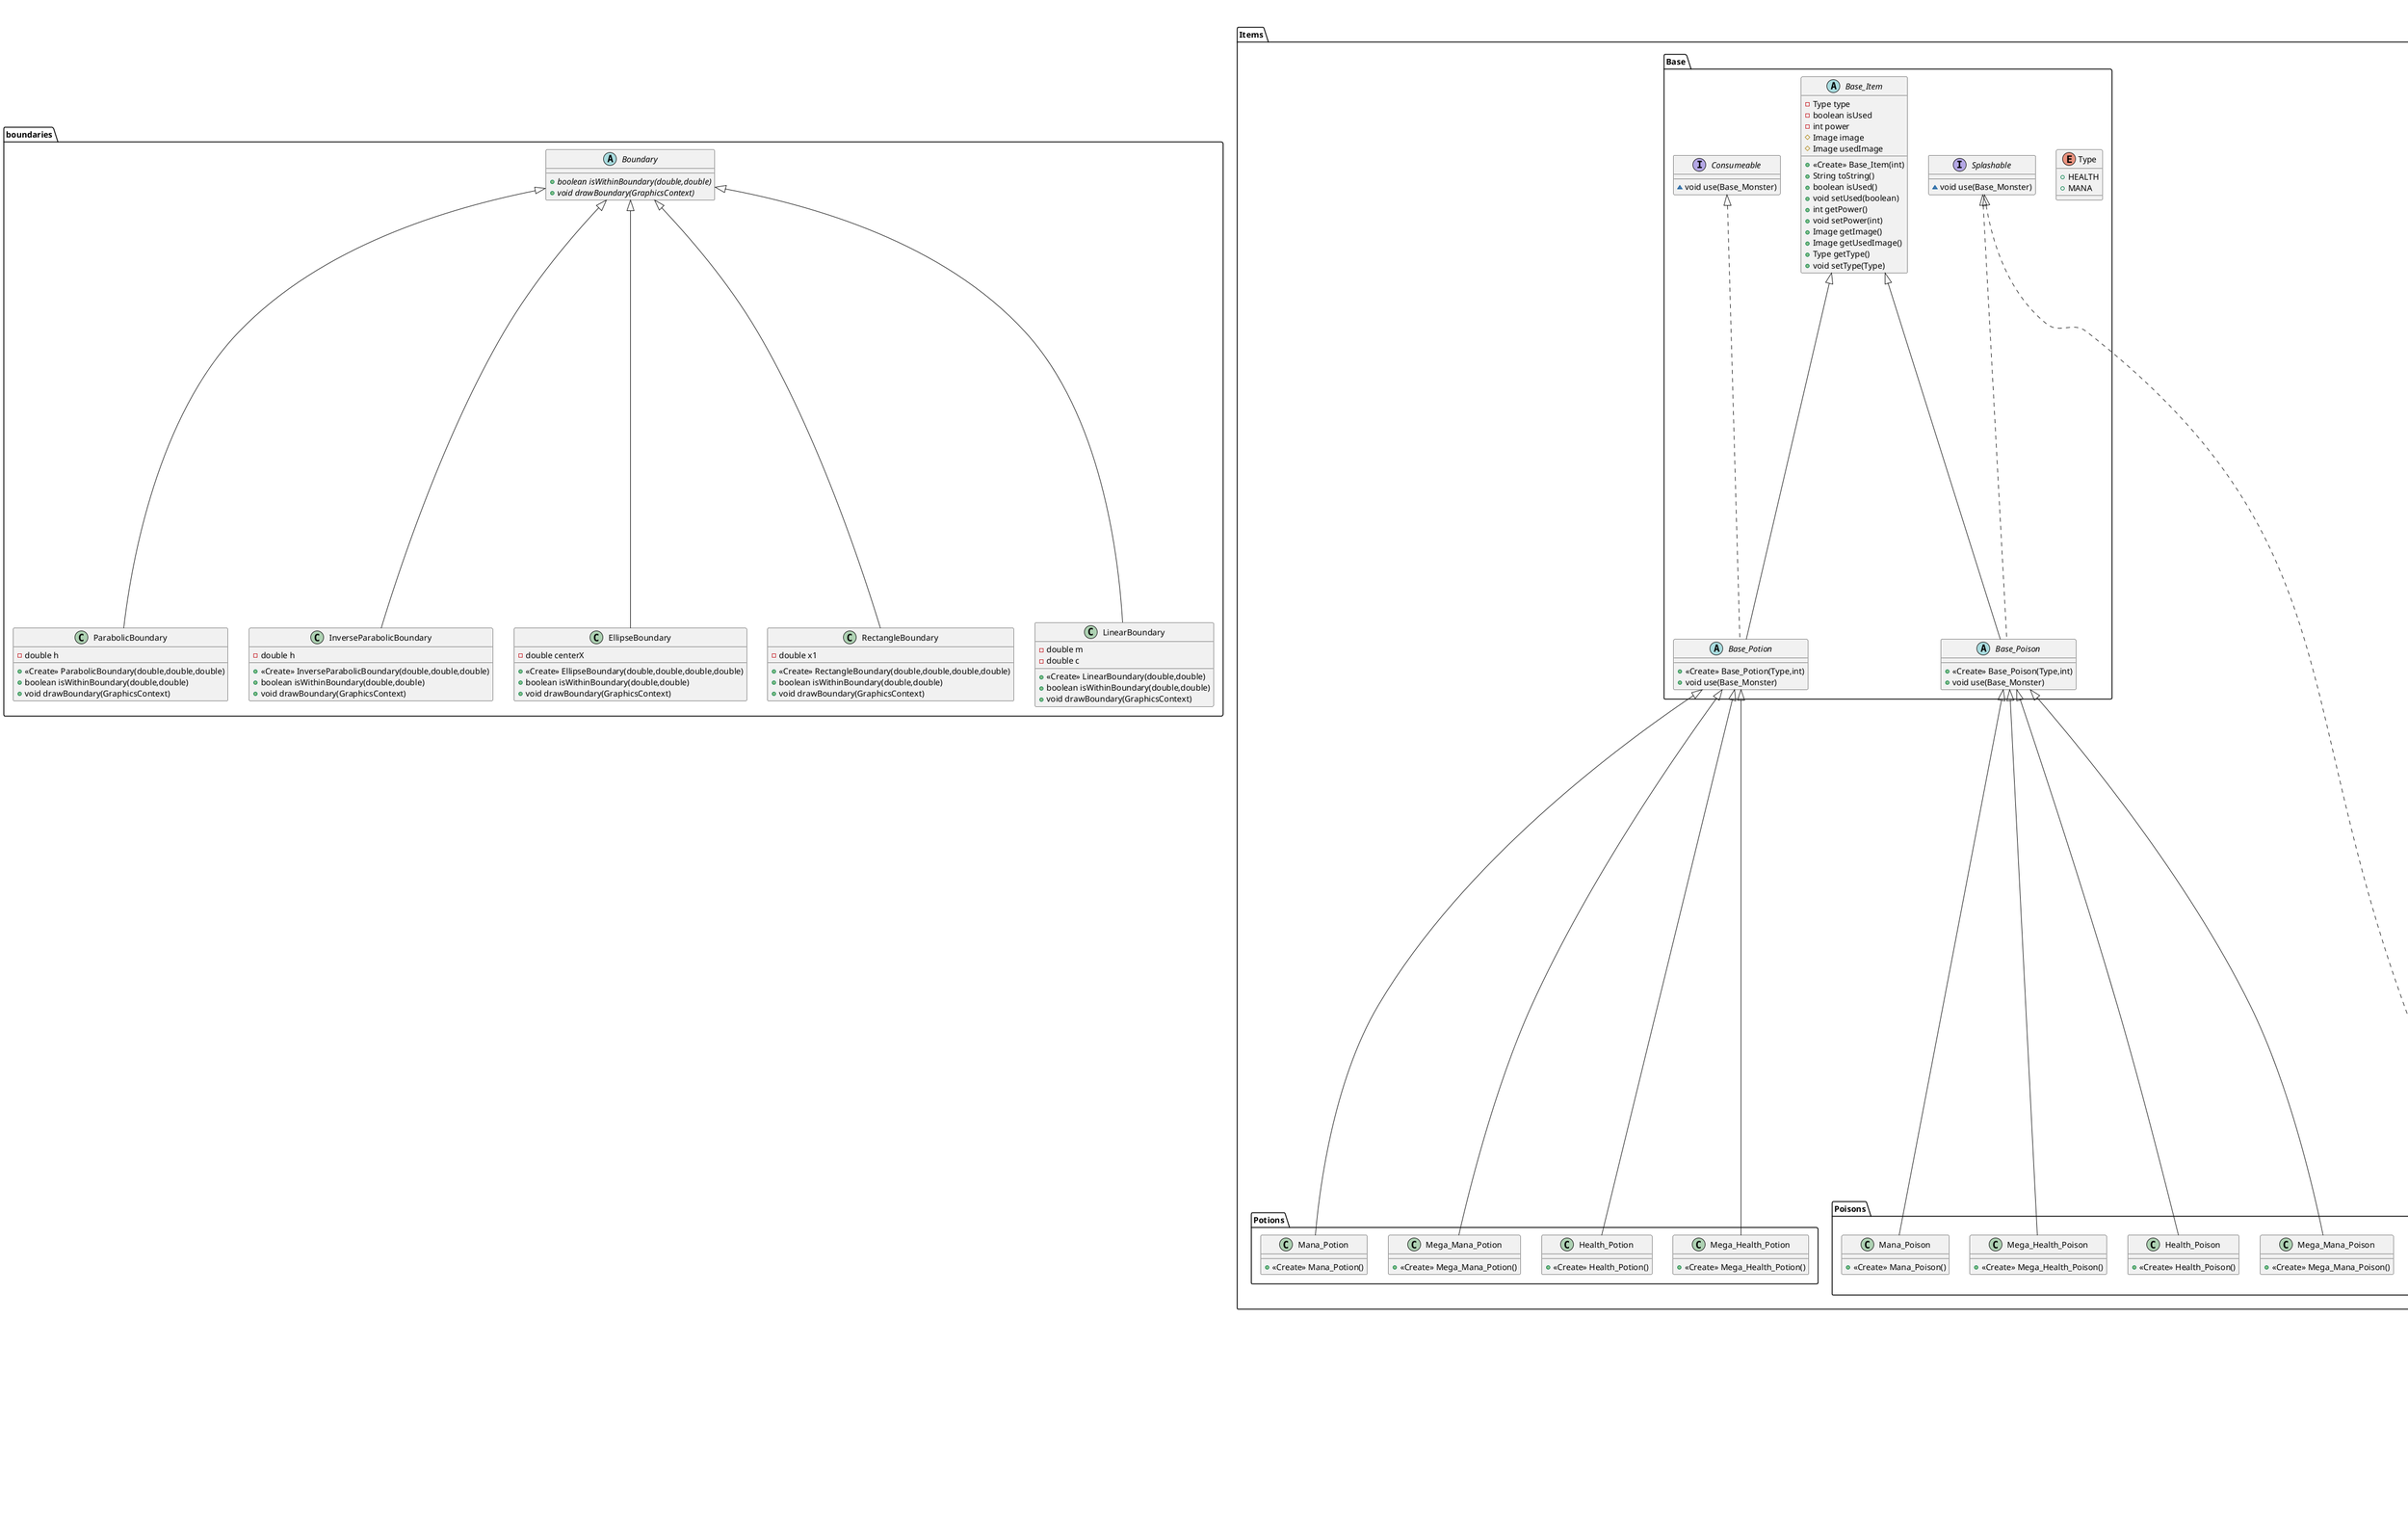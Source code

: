 @startuml
class boundaries.RectangleBoundary {
- double x1
+ <<Create>> RectangleBoundary(double,double,double,double)
+ boolean isWithinBoundary(double,double)
+ void drawBoundary(GraphicsContext)
}


class Items.Poisons.Mega_Health_Poison {
+ <<Create>> Mega_Health_Poison()
}

class entities.Player.Rocket {
- Image rocket
- Image purple_rocket
- Image red_rocket
+ <<Create>> Rocket(double,double,String)
+ void reset()
+ void setRocket(String)
}


class gui.battle.InventoryPane {
# {static} InventoryPane instance
+ <<Create>> InventoryPane()
+ void init()
+ void handleItem(Base_Item)
+ void handleHover(Base_Item)
+ {static} InventoryPane getInstance()
+ void update()
+ void resetItem()
}


class gui.MapTransitionPane {
- ArrayList<Text> dots
- int dotSize
- Text loading
- MediaPlayer mediaPlayer
+ <<Create>> MapTransitionPane()
+ void initializeDot()
+ void updateDots()
+ void setDotAnimation()
+ void playMusic()
}


enum Items.Base.Type {
+  HEALTH
+  MANA
}

class entities.Player.My_Monster {
- ArrayList<Base_Monster> monsters
- int MAX_MONSTER
+ <<Create>> My_Monster()
+ void addMonster(Base_Monster)
+ ArrayList<Base_Monster> getMonsters()
}


class entities.Monster.Fai {
- Image img
+ <<Create>> Fai(int,int,boolean)
+ boolean attack(Base_Monster)
+ String getAttack()
+ boolean unique_ability(Base_Monster)
+ String getUnique()
}


enum entities.Monster.Abilities.Elements {
+  MACHINE
+  ALIEN
+  EARTHLINGS
}

class gui.battle.BattlePane {
# {static} BattlePane instance
# Thread battleLoop
# boolean gameEnd
- AtomicBoolean isBossTurnStarted
# Boolean turn
# ActionPane actionPane
# BattleFieldPane battleFieldPane
# InventoryPane inventoryPane
# MonsterPane monsterPane
- int cellWidth
- int cellHeight
- MediaPlayer mediaPlayer
+ <<Create>> BattlePane()
+ void init()
+ void startBattle()
+ void endBattle(Boolean)
+ void draw()
+ void update()
+ void checkGameState()
+ void startBossTurn()
+ void setPlayerTurn(Boolean)
+ void playMusic()
+ {static} BattlePane getInstance()
+ {static} void setInstance(BattlePane)
+ Thread getBattleLoop()
+ void setBattleLoop(Thread)
+ boolean isGameEnd()
+ void setGameEnd(boolean)
+ Boolean getTurn()
+ void setTurn(Boolean)
+ ActionPane getActionPane()
+ void setActionPane(ActionPane)
+ BattleFieldPane getBattleFieldPane()
+ void setBattleFieldPane(BattleFieldPane)
+ InventoryPane getInventoryPane()
+ void setInventoryPane(InventoryPane)
+ MonsterPane getMonsterPane()
+ void setMonsterPane(MonsterPane)
+ int getCellWidth()
+ void setCellWidth(int)
+ int getCellHeight()
+ void setCellHeight(int)
}


class gui.RocketPane {
- int BTN_WIDTH
- int BTN_HEIGHT
- Button confirmBtn
- Button cancelBtn
- Text Title
- Image BgImage
+ <<Create>> RocketPane()
+ void init()
+ void createTitle()
+ void initializeButtons()
+ void confirmLaunch()
+ void cancelLaunch()
}


interface Items.Base.Splashable {
~ void use(Base_Monster)
}

class map.MapPlanet3 {
- Image component
- {static} Boolean isCleared
+ <<Create>> MapPlanet3()
+ boolean checkBoundary(double,double)
+ void drawBoundary(GraphicsContext)
+ void draw(GraphicsContext)
+ Boolean isCleared()
+ void setIsCleared(Boolean)
}


class main.Main {
- Stage primaryStage
- {static} Main instance
+ void start(Stage)
+ void changeScene(Pane,Boolean)
+ {static} void changeSceneStatic(Pane,Boolean)
+ {static} void fadeAudio(MediaPlayer,int)
+ {static} void main(String[])
+ Main getInstance()
}


class Items.Potions.Mega_Mana_Potion {
+ <<Create>> Mega_Mana_Potion()
}

class Items.Poisons.Mana_Poison {
+ <<Create>> Mana_Poison()
}

class entities.Player.Player {
- {static} String name
- {static} My_Monster my_monster
- {static} Inventory inventory
- {static} int ACTION_POINT
- {static} int Used_Point
- {static} Player player
- {static} int width
- {static} int height
- {static} Image imgRight
- {static} Image imgLeft
- {static} double newX
- {static} Rectangle playerRect
- {static} Base_Monster activeMonster
+ <<Create>> Player(String,double,double,double,double)
+ void update()
+ void movePlayer()
+ void draw(GraphicsContext)
+ void drawBoundary(GraphicsContext)
+ void createEntitiesBound()
+ {static} String getName()
+ {static} My_Monster getMy_monster()
+ {static} Inventory getInventory()
+ {static} int getACTION_POINT()
+ {static} int getUsed_Point()
+ {static} void setUsed_Point(int)
+ {static} Player getPlayer()
+ {static} Base_Monster getActiveMonster()
+ {static} void setActiveMonster(Base_Monster)
}


interface entities.Monster.Abilities.Unique_Ability {
~ boolean unique_ability(Base_Monster)
~ String getUnique()
}

abstract class Items.Base.Base_Potion {
+ <<Create>> Base_Potion(Type,int)
+ void use(Base_Monster)
}

abstract class map.GameMap {
# Boundary boundary
# Sprite boss
# Rocket rocket
# double initialX
# {static} Boolean earthIsCleared
+ {abstract}boolean checkBoundary(double,double)
+ Boundary getBoundary()
+ {abstract}void drawBoundary(GraphicsContext)
+ void draw(GraphicsContext)
+ void setBoss(Sprite)
+ Sprite getBoss()
+ void resetBoss()
+ Rocket getRocket()
+ void setPlayerPosition(double,double)
+ void resetPlayerPosition()
+ void setInitialPosition(double,double)
+ {abstract}void setIsCleared(Boolean)
+ {abstract}Boolean isCleared()
+ {static} Boolean gameCleared()
}


abstract class Items.Base.Base_Poison {
+ <<Create>> Base_Poison(Type,int)
+ void use(Base_Monster)
}

class boundaries.LinearBoundary {
- double m
- double c
+ <<Create>> LinearBoundary(double,double)
+ boolean isWithinBoundary(double,double)
+ void drawBoundary(GraphicsContext)
}


class gui.battle.MonsterDetail {
# Text monsterName
# Text monsterDamage
# Text monsterDef
# Text monsterHp
# Text monsterMana
+ <<Create>> MonsterDetail(String,String,String,String,String)
+ void setMonsterName(String)
+ void setMonsterDamage(String)
+ void setMonsterDef(String)
+ void setMonsterHp(String)
+ void setMonsterMana(String)
}


class Items.Potions.Mana_Potion {
+ <<Create>> Mana_Potion()
}

class Items.Poisons.Mega_Mana_Poison {
+ <<Create>> Mega_Mana_Poison()
}

abstract class boundaries.Boundary {
+ {abstract}boolean isWithinBoundary(double,double)
+ {abstract}void drawBoundary(GraphicsContext)
}

class map.MapPlanet2 {
- Image tree
- Image tree_Rock
- Boundary boundary2
- {static} Boolean isCleared
+ <<Create>> MapPlanet2()
+ boolean checkBoundary(double,double)
+ void drawBoundary(GraphicsContext)
+ void draw(GraphicsContext)
+ Boolean isCleared()
+ void setIsCleared(Boolean)
}


class Items.Potions.Mega_Health_Potion {
+ <<Create>> Mega_Health_Potion()
}

abstract class Items.Base.Base_Item {
- Type type
- boolean isUsed
- int power
# Image image
# Image usedImage
+ <<Create>> Base_Item(int)
+ String toString()
+ boolean isUsed()
+ void setUsed(boolean)
+ int getPower()
+ void setPower(int)
+ Image getImage()
+ Image getUsedImage()
+ Type getType()
+ void setType(Type)
}


class entities.Player.Inventory {
- ArrayList<Base_Item> Items
- int MAX_ITEMS
+ <<Create>> Inventory()
+ void addItem(Base_Item)
+ void deleteUsedItem()
+ ArrayList<Base_Item> getItems()
}


class inputs.KeyboardInputs {
+ boolean up
+ void handle(KeyEvent)
}


class boundaries.ParabolicBoundary {
- double h
+ <<Create>> ParabolicBoundary(double,double,double)
+ boolean isWithinBoundary(double,double)
+ void drawBoundary(GraphicsContext)
}


class gui.battle.ActionPane {
# {static} ActionPane instance
# Text actionText
# Text itemDetail
- Text actionPoint
# ImageView attackButton
# ImageView GuardButton
# ImageView UniqueButton
# MonsterDetail monsterDetail
- Base_Monster boss
- int cellHeight
- int cellWidth
+ <<Create>> ActionPane()
+ void init()
+ void createText()
+ void createButton()
+ void createActionPoint()
+ void handleHover(Base_Monster,String)
+ void handleAttack()
+ void handleGuard()
+ void handleUnique()
+ void update()
+ void setItemDetail(String)
+ void setMonsterDetail(MonsterDetail)
+ void setActionText(String)
+ {static} ActionPane getInstance()
}


class map.MapBlackHole {
+ <<Create>> MapBlackHole()
+ boolean checkBoundary(double,double)
+ void drawBoundary(GraphicsContext)
+ Boolean isCleared()
+ void setIsCleared(Boolean)
}

class gui.MapPane {
- {static} MapPane instance
- Thread gameLoop
- boolean running
+ {static} KeyboardInputs keyHandler
- Boolean Battle
- Canvas canvas
- GraphicsContext gc
- Player player
- {static} GameMap gameMap
- MediaPlayer mediaPlayer
+ <<Create>> MapPane()
- void update()
- void draw()
+ void handleCollideWithRocket()
+ void handleCollideWithBoss()
- void init()
+ {static} void generateGameMap()
+ void createGameLoop()
+ void playMusic()
+ void stopMusic()
+ Boolean getBattle()
+ void setBattle(Boolean)
+ Canvas getCanvas()
+ void setCanvas(Canvas)
+ GraphicsContext getGc()
+ void setGc(GraphicsContext)
+ void setPlayer(Player)
+ {static} GameMap getGameMap()
+ {static} MapPane getInstance()
+ void setGameLoopState(boolean)
}


interface Items.Base.Consumeable {
~ void use(Base_Monster)
}

class entities.Sprite {
- double x
- double y
- double width
- double height
- double speed
- Image image
- Image[] frames
- ImageView imageView
- AnimationTimer timer
+ <<Create>> Sprite(double,double,double,double,double,Image)
+ void move(double,double)
+ boolean isColliding(Sprite)
+ double getSpeed()
+ double getX()
+ void setX(double)
+ double getY()
+ void setY(double)
+ double getWidth()
+ void setWidth(double)
+ double getHeight()
+ void setHeight(double)
+ void setSpeed(double)
+ void setImage(Image)
+ Image getImage()
}


class Items.Potions.Health_Potion {
+ <<Create>> Health_Potion()
}

class entities.Monster.Faith {
- Image img
+ <<Create>> Faith(int,int)
+ boolean attack(Base_Monster)
+ String getAttack()
+ boolean guard(Base_Monster)
+ String getGuard()
+ boolean unique_ability(Base_Monster)
+ String getUnique()
}


class map.MapEarth {
+ <<Create>> MapEarth()
+ boolean checkBoundary(double,double)
+ void drawBoundary(GraphicsContext)
+ Boolean isCleared()
+ void setIsCleared(Boolean)
}

abstract class entities.Monster.Base_Monster {
- String name
- Elements element
- int maxHp
- int hp
- int maxMana
- int mana
- int baseDmg
- int dmg
- int baseDef
- int def
- int manaReg
- boolean owned
- Image special_img
- Image dead_img
- Image idle_ally_img
- Image idle_battle_img
- Image special_ally_img
+ <<Create>> Base_Monster(String,Elements,int,int,int,int,int,boolean,double,double,double,double,double,Image)
+ boolean isDead()
+ {static} String toString(String,String,int,String)
+ {static} String Choose_Boss_Ability(Base_Monster)
+ String getName()
+ int getMaxHp()
+ void setMaxHp(int)
+ int getHp()
+ void setHp(int)
+ int getMaxMana()
+ void setMaxMana(int)
+ int getMana()
+ void setMana(int)
+ int getDmg()
+ void setDmg(int)
+ int getDef()
+ void setDef(int)
+ int getBaseDmg()
+ void setBaseDmg(int)
+ int getBaseDef()
+ void setBaseDef(int)
+ int getManaReg()
+ void setManaReg(int)
+ boolean isOwned()
+ Image getSpecial_img()
+ void setSpecial_img(String)
+ Image getDead_img()
+ void setDead_img(String)
+ Image getIdle_ally_img()
+ void setIdle_ally_img(String)
+ Image getIdle_battle_img()
+ void setIdle_battle_img(String)
+ Image getSpecial_ally_img()
+ void setSpecial_ally_img(String)
+ void startTurn()
}


interface entities.Monster.Abilities.Guardable {
~ boolean guard(Base_Monster)
~ String getGuard()
}

class boundaries.InverseParabolicBoundary {
- double h
+ <<Create>> InverseParabolicBoundary(double,double,double)
+ boolean isWithinBoundary(double,double)
+ void drawBoundary(GraphicsContext)
}


class boundaries.EllipseBoundary {
- double centerX
+ <<Create>> EllipseBoundary(double,double,double,double)
+ boolean isWithinBoundary(double,double)
+ void drawBoundary(GraphicsContext)
}


class entities.Monster.TU_Force {
- Image img
- Image single_img
+ <<Create>> TU_Force(int,int,boolean)
+ boolean attack(Base_Monster)
+ String getAttack()
+ boolean unique_ability(Base_Monster)
+ String getUnique()
+ Image getSingle_img()
}


class gui.CongratulationPane {
+ <<Create>> CongratulationPane()
}

class Items.Poisons.Stunt_Gadget {
- Image image
+ void use(Base_Monster)
+ Image getImage()
}


class entities.Monster.Chatrin {
- Image img
+ <<Create>> Chatrin(int,int)
+ boolean attack(Base_Monster)
+ String getAttack()
+ boolean guard(Base_Monster)
+ String getGuard()
+ boolean unique_ability(Base_Monster)
+ String getUnique()
}


interface entities.Monster.Abilities.Attackable {
~ boolean attack(Base_Monster)
~ String getAttack()
}

class gui.battle.BattleFieldPane {
# {static} BattleFieldPane instance
# Base_Monster myMonster
# Base_Monster enemyMonster
# MonsterDetail myMonsterDetail
# MonsterDetail enemyMonsterDetail
- Canvas battleCanvas
- GraphicsContext gc
- Text battleLog
- Image activeMonsterImage
- Image enemyMonsterImage
- double activeMonsterPosX
- double activeMonsterPosY
- double bossPosX
- double bossPosY
- long lastLogTime
+ <<Create>> BattleFieldPane()
+ void init()
+ void createMonsterDetail()
+ void update()
+ void draw()
+ void handleBattle(String)
+ void setMyMonster(Base_Monster)
+ void setMyMonsterDetail(MonsterDetail)
+ Image getActiveMonsterImage()
+ void setActiveMonsterImage(Image)
+ Image getEnemyMonsterImage()
+ void setEnemyMonsterImage(Image)
+ {static} BattleFieldPane getInstance()
+ {static} void setInstance(BattleFieldPane)
+ Base_Monster getMyMonster()
+ Base_Monster getEnemyMonster()
+ void setEnemyMonster(Base_Monster)
+ MonsterDetail getMyMonsterDetail()
+ MonsterDetail getEnemyMonsterDetail()
+ void setEnemyMonsterDetail(MonsterDetail)
+ Canvas getBattleCanvas()
+ void setBattleCanvas(Canvas)
+ GraphicsContext getGc()
+ void setGc(GraphicsContext)
+ Text getBattleLog()
+ void setBattleLog(Text)
}


class gui.StartPane {
- int BTN_WIDTH
- int BTN_HEIGHT
- MediaPlayer mediaPlayer
+ <<Create>> StartPane()
+ void initializeTitle()
+ void initilizeStartBtn()
+ void initilizeExitBtn()
+ void playMusic()
}


class map.MapPlanet1 {
- Boundary boundary2
- {static} Boolean isCleared
+ <<Create>> MapPlanet1()
+ boolean checkBoundary(double,double)
+ void drawBoundary(GraphicsContext)
+ Boolean isCleared()
+ void setIsCleared(Boolean)
}


class Items.Poisons.Health_Poison {
+ <<Create>> Health_Poison()
}

class gui.MapSelectPane {
+ {static} String mapName
+ <<Create>> MapSelectPane()
+ void initializePlanet()
- ImageView createPlanetView(String,int,int,VPos,String)
- ImageView createPlanetView(String,int,int,VPos,HPos,String)
- void addPlanetClickHandler(ImageView,String)
}


class entities.Monster.Fei {
- Image img
+ <<Create>> Fei(int,int,boolean)
+ boolean unique_ability(Base_Monster)
+ String getUnique()
}


class gui.battle.MonsterPane {
# {static} MonsterPane instance
+ <<Create>> MonsterPane()
+ void init()
+ void update()
+ void handleHover(Base_Monster)
+ void handleOnClick(Base_Monster)
+ {static} MonsterPane getInstance()
}




boundaries.Boundary <|-- boundaries.RectangleBoundary
Items.Base.Base_Poison <|-- Items.Poisons.Mega_Health_Poison
entities.Sprite <|-- entities.Player.Rocket
gui.battle.GridPane <|-- gui.battle.InventoryPane
gui.Pane <|-- gui.MapTransitionPane
entities.Monster.Abilities.Attackable <|.. entities.Monster.Fai
entities.Monster.Abilities.Unique_Ability <|.. entities.Monster.Fai
entities.Monster.Base_Monster <|-- entities.Monster.Fai
gui.battle.GridPane <|-- gui.battle.BattlePane
gui.GridPane <|-- gui.RocketPane
map.GameMap <|-- map.MapPlanet3
javafx.application.Application <|-- main.Main
Items.Base.Base_Potion <|-- Items.Potions.Mega_Mana_Potion
Items.Base.Base_Poison <|-- Items.Poisons.Mana_Poison
entities.Sprite <|-- entities.Player.Player
Items.Base.Consumeable <|.. Items.Base.Base_Potion
Items.Base.Base_Item <|-- Items.Base.Base_Potion
Items.Base.Splashable <|.. Items.Base.Base_Poison
Items.Base.Base_Item <|-- Items.Base.Base_Poison
boundaries.Boundary <|-- boundaries.LinearBoundary
javafx.scene.layout.VBox <|-- gui.battle.MonsterDetail
Items.Base.Base_Potion <|-- Items.Potions.Mana_Potion
Items.Base.Base_Poison <|-- Items.Poisons.Mega_Mana_Poison
map.GameMap <|-- map.MapPlanet2
Items.Base.Base_Potion <|-- Items.Potions.Mega_Health_Potion
javafx.event.EventHandler <|.. inputs.KeyboardInputs
boundaries.Boundary <|-- boundaries.ParabolicBoundary
gui.battle.GridPane <|-- gui.battle.ActionPane
map.GameMap <|-- map.MapBlackHole
gui.StackPane <|-- gui.MapPane
Items.Base.Base_Potion <|-- Items.Potions.Health_Potion
entities.Monster.Abilities.Attackable <|.. entities.Monster.Faith
entities.Monster.Abilities.Guardable <|.. entities.Monster.Faith
entities.Monster.Abilities.Unique_Ability <|.. entities.Monster.Faith
entities.Monster.Base_Monster <|-- entities.Monster.Faith
map.GameMap <|-- map.MapEarth
entities.Sprite <|-- entities.Monster.Base_Monster
boundaries.Boundary <|-- boundaries.InverseParabolicBoundary
boundaries.Boundary <|-- boundaries.EllipseBoundary
entities.Monster.Abilities.Attackable <|.. entities.Monster.TU_Force
entities.Monster.Abilities.Unique_Ability <|.. entities.Monster.TU_Force
entities.Monster.Base_Monster <|-- entities.Monster.TU_Force
gui.Pane <|-- gui.CongratulationPane
Items.Base.Splashable <|.. Items.Poisons.Stunt_Gadget
entities.Monster.Abilities.Attackable <|.. entities.Monster.Chatrin
entities.Monster.Abilities.Guardable <|.. entities.Monster.Chatrin
entities.Monster.Abilities.Unique_Ability <|.. entities.Monster.Chatrin
entities.Monster.Base_Monster <|-- entities.Monster.Chatrin
gui.battle.Pane <|-- gui.battle.BattleFieldPane
gui.BorderPane <|-- gui.StartPane
map.GameMap <|-- map.MapPlanet1
Items.Base.Base_Poison <|-- Items.Poisons.Health_Poison
gui.GridPane <|-- gui.MapSelectPane
entities.Monster.Abilities.Unique_Ability <|.. entities.Monster.Fei
entities.Monster.Base_Monster <|-- entities.Monster.Fei
gui.battle.GridPane <|-- gui.battle.MonsterPane
@enduml